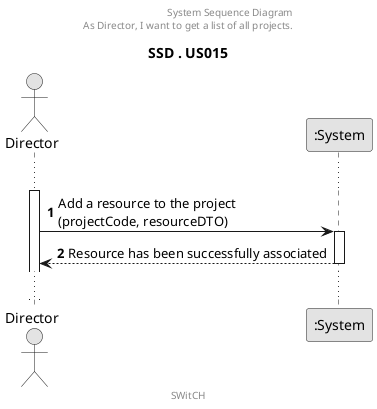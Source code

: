 @startuml
'https://plantuml.com/sequence-diagram

skinparam monochrome true

title SSD . US015
center header
System Sequence Diagram
As Director, I want to get a list of all projects.
endheader
center footer SWitCH

autoactivate on
autonumber

actor "Director" as User
participant ":System" as System

activate User

...
User -> System: Add a resource to the project \n(projectCode, resourceDTO)
System --> User: Resource has been successfully associated
...

@enduml
